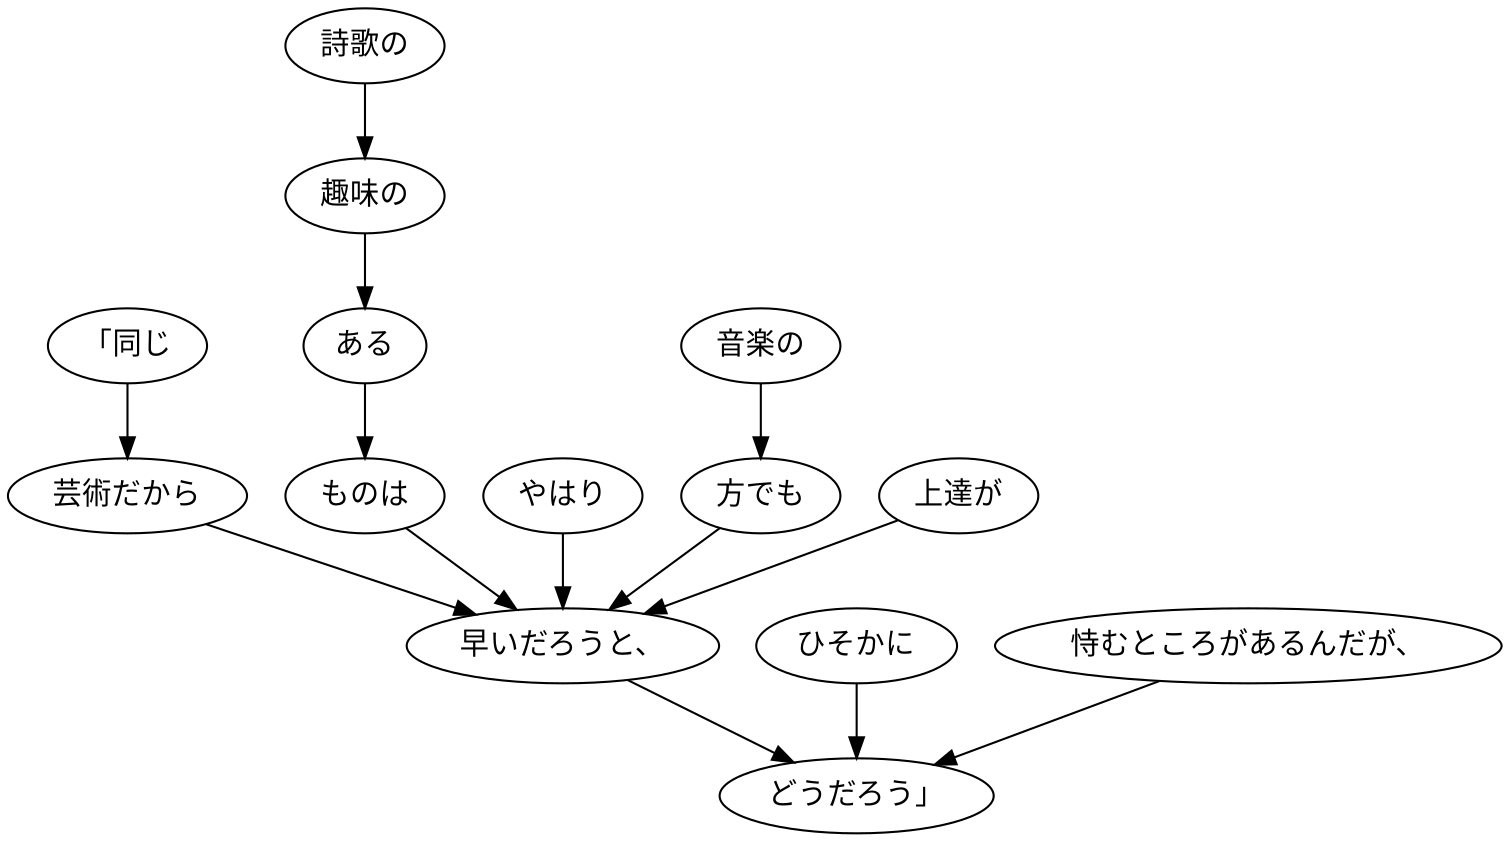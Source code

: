 digraph graph7773 {
	node0 [label="「同じ"];
	node1 [label="芸術だから"];
	node2 [label="詩歌の"];
	node3 [label="趣味の"];
	node4 [label="ある"];
	node5 [label="ものは"];
	node6 [label="やはり"];
	node7 [label="音楽の"];
	node8 [label="方でも"];
	node9 [label="上達が"];
	node10 [label="早いだろうと、"];
	node11 [label="ひそかに"];
	node12 [label="恃むところがあるんだが、"];
	node13 [label="どうだろう」"];
	node0 -> node1;
	node1 -> node10;
	node2 -> node3;
	node3 -> node4;
	node4 -> node5;
	node5 -> node10;
	node6 -> node10;
	node7 -> node8;
	node8 -> node10;
	node9 -> node10;
	node10 -> node13;
	node11 -> node13;
	node12 -> node13;
}
